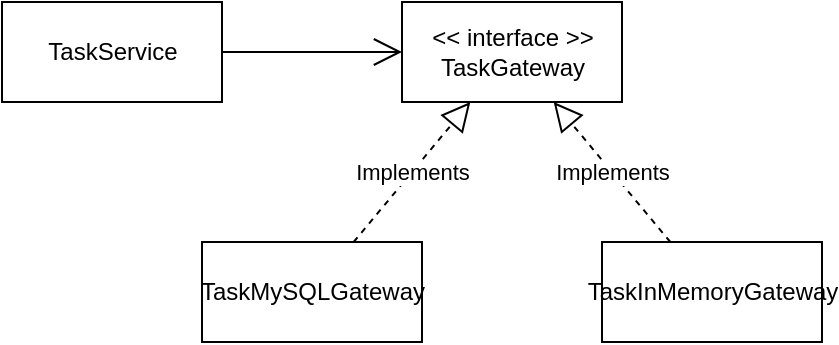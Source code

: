 <mxfile>
    <diagram id="mV_eAABYKltjs_lONSdR" name="ページ1">
        <mxGraphModel dx="866" dy="440" grid="1" gridSize="10" guides="1" tooltips="1" connect="1" arrows="1" fold="1" page="1" pageScale="1" pageWidth="827" pageHeight="1169" math="0" shadow="0">
            <root>
                <mxCell id="0"/>
                <mxCell id="1" parent="0"/>
                <mxCell id="2" value="TaskService" style="html=1;" parent="1" vertex="1">
                    <mxGeometry x="80" y="80" width="110" height="50" as="geometry"/>
                </mxCell>
                <mxCell id="3" value="TaskMySQLGateway" style="html=1;" parent="1" vertex="1">
                    <mxGeometry x="180" y="200" width="110" height="50" as="geometry"/>
                </mxCell>
                <mxCell id="4" value="&amp;lt;&amp;lt; interface &amp;gt;&amp;gt;&lt;br&gt;TaskGateway" style="html=1;" parent="1" vertex="1">
                    <mxGeometry x="280" y="80" width="110" height="50" as="geometry"/>
                </mxCell>
                <mxCell id="5" value="TaskInMemoryGateway" style="html=1;" parent="1" vertex="1">
                    <mxGeometry x="380" y="200" width="110" height="50" as="geometry"/>
                </mxCell>
                <mxCell id="9" value="" style="endArrow=open;endFill=1;endSize=12;html=1;exitX=1;exitY=0.5;exitDx=0;exitDy=0;entryX=0;entryY=0.5;entryDx=0;entryDy=0;" parent="1" source="2" target="4" edge="1">
                    <mxGeometry width="160" relative="1" as="geometry">
                        <mxPoint x="260" y="100" as="sourcePoint"/>
                        <mxPoint x="310" y="110" as="targetPoint"/>
                    </mxGeometry>
                </mxCell>
                <mxCell id="13" value="Implements" style="endArrow=block;dashed=1;endFill=0;endSize=12;html=1;" edge="1" parent="1" source="3" target="4">
                    <mxGeometry width="160" relative="1" as="geometry">
                        <mxPoint x="490" y="120" as="sourcePoint"/>
                        <mxPoint x="520" y="110" as="targetPoint"/>
                    </mxGeometry>
                </mxCell>
                <mxCell id="14" value="Implements" style="endArrow=block;dashed=1;endFill=0;endSize=12;html=1;" edge="1" parent="1" source="5" target="4">
                    <mxGeometry width="160" relative="1" as="geometry">
                        <mxPoint x="145" y="210" as="sourcePoint"/>
                        <mxPoint x="292.368" y="140" as="targetPoint"/>
                    </mxGeometry>
                </mxCell>
            </root>
        </mxGraphModel>
    </diagram>
</mxfile>